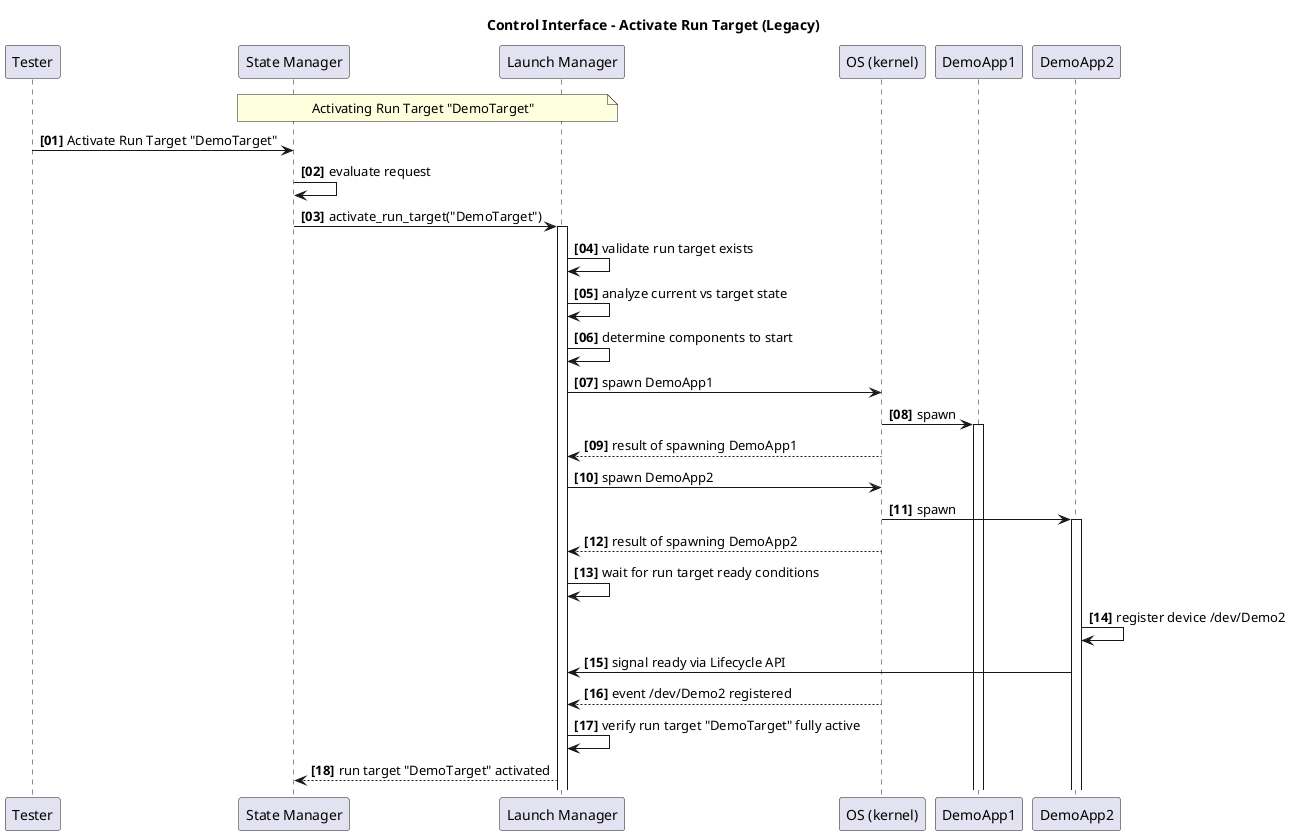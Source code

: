 @startuml
title Control Interface - Activate Run Target (Legacy)

autonumber "<b>[00]"

participant "Tester" as Tester
participant "State Manager" as SM
participant "Launch Manager" as LM
participant "OS (kernel)" as kernel
participant "DemoApp1" as DemoApp1
participant "DemoApp2" as DemoApp2

note over SM, LM: Activating Run Target "DemoTarget"

Tester -> SM: Activate Run Target "DemoTarget"
SM -> SM: evaluate request
SM -> LM: activate_run_target("DemoTarget")
activate LM

LM -> LM: validate run target exists
LM -> LM: analyze current vs target state
LM -> LM: determine components to start

LM -> kernel: spawn DemoApp1
kernel -> DemoApp1: spawn
activate DemoApp1
kernel --> LM: result of spawning DemoApp1

LM -> kernel: spawn DemoApp2
kernel -> DemoApp2: spawn
activate DemoApp2
kernel --> LM: result of spawning DemoApp2

LM -> LM: wait for run target ready conditions
DemoApp2 -> DemoApp2: register device /dev/Demo2
DemoApp2 -> LM: signal ready via Lifecycle API
kernel --> LM: event /dev/Demo2 registered

LM -> LM: verify run target "DemoTarget" fully active
LM --> SM: run target "DemoTarget" activated

@enduml
